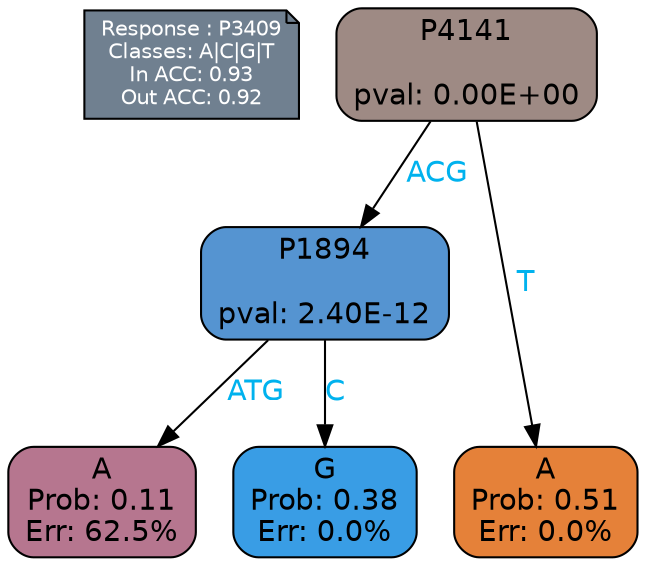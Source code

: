 digraph Tree {
node [shape=box, style="filled, rounded", color="black", fontname=helvetica] ;
graph [ranksep=equally, splines=polylines, bgcolor=transparent, dpi=600] ;
edge [fontname=helvetica] ;
LEGEND [label="Response : P3409
Classes: A|C|G|T
In ACC: 0.93
Out ACC: 0.92
",shape=note,align=left,style=filled,fillcolor="slategray",fontcolor="white",fontsize=10];1 [label="P4141

pval: 0.00E+00", fillcolor="#9e8a84"] ;
2 [label="P1894

pval: 2.40E-12", fillcolor="#5594d1"] ;
3 [label="A
Prob: 0.11
Err: 62.5%", fillcolor="#b6768f"] ;
4 [label="G
Prob: 0.38
Err: 0.0%", fillcolor="#399de5"] ;
5 [label="A
Prob: 0.51
Err: 0.0%", fillcolor="#e58139"] ;
1 -> 2 [label="ACG",fontcolor=deepskyblue2] ;
1 -> 5 [label="T",fontcolor=deepskyblue2] ;
2 -> 3 [label="ATG",fontcolor=deepskyblue2] ;
2 -> 4 [label="C",fontcolor=deepskyblue2] ;
{rank = same; 3;4;5;}{rank = same; LEGEND;1;}}